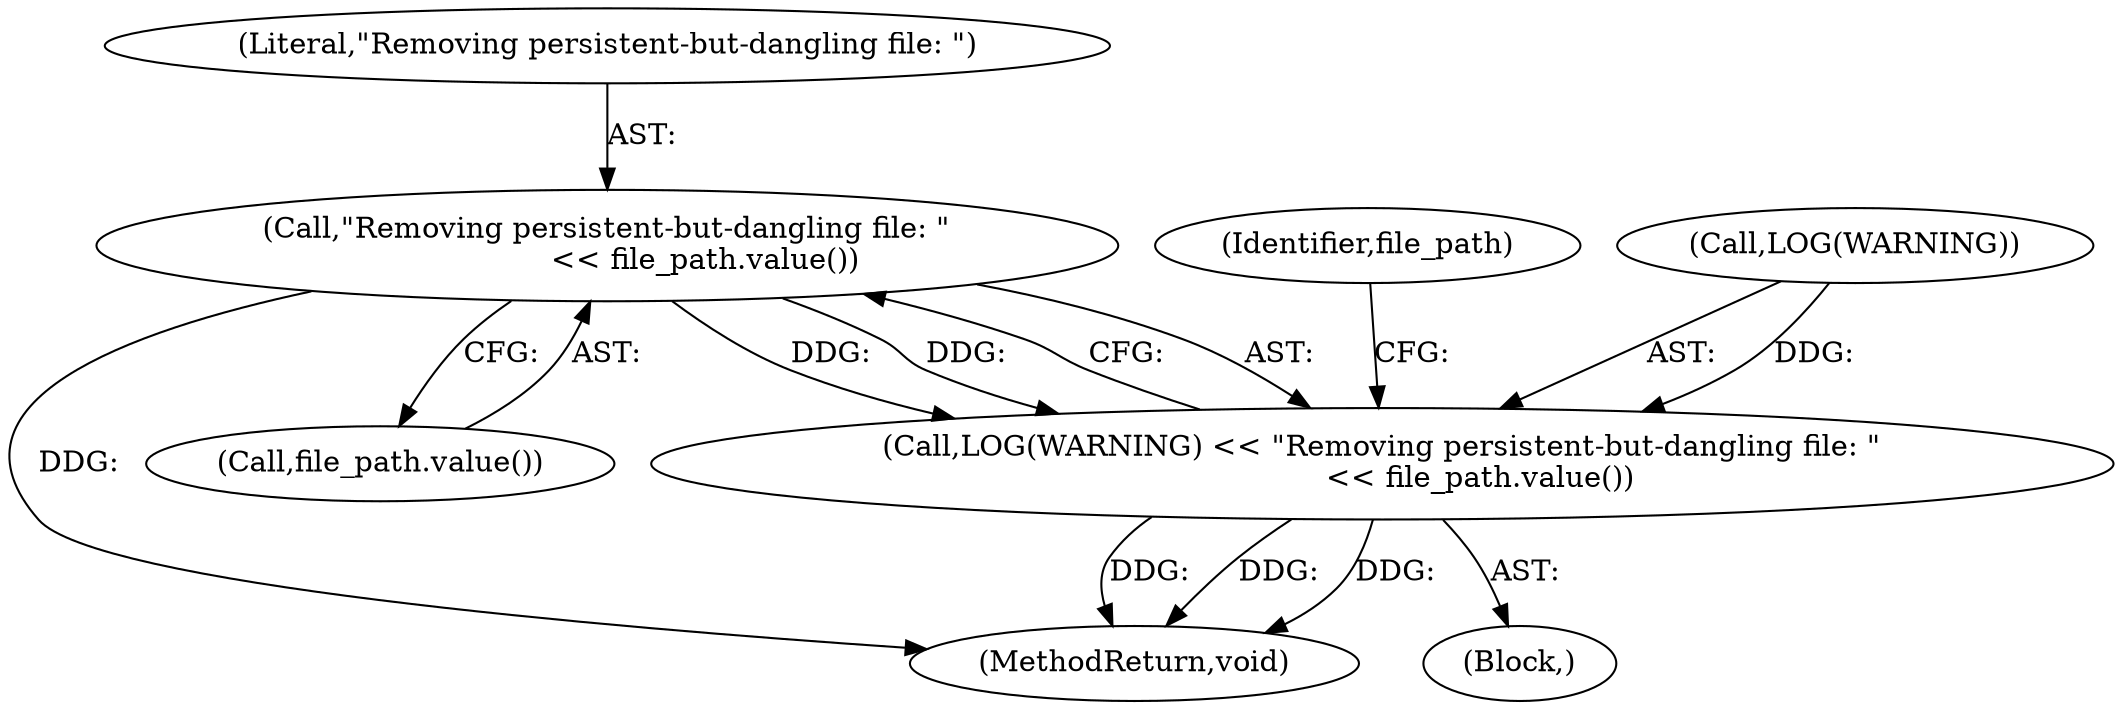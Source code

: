 digraph "1_Chrome_baef1ffd73db183ca50c854e1779ed7f6e5100a8_5@del" {
"1000173" [label="(Call,\"Removing persistent-but-dangling file: \"\n                     << file_path.value())"];
"1000170" [label="(Call,LOG(WARNING) << \"Removing persistent-but-dangling file: \"\n                     << file_path.value())"];
"1000170" [label="(Call,LOG(WARNING) << \"Removing persistent-but-dangling file: \"\n                     << file_path.value())"];
"1000174" [label="(Literal,\"Removing persistent-but-dangling file: \")"];
"1000181" [label="(MethodReturn,void)"];
"1000169" [label="(Block,)"];
"1000177" [label="(Identifier,file_path)"];
"1000171" [label="(Call,LOG(WARNING))"];
"1000173" [label="(Call,\"Removing persistent-but-dangling file: \"\n                     << file_path.value())"];
"1000175" [label="(Call,file_path.value())"];
"1000173" -> "1000170"  [label="AST: "];
"1000173" -> "1000175"  [label="CFG: "];
"1000174" -> "1000173"  [label="AST: "];
"1000175" -> "1000173"  [label="AST: "];
"1000170" -> "1000173"  [label="CFG: "];
"1000173" -> "1000181"  [label="DDG: "];
"1000173" -> "1000170"  [label="DDG: "];
"1000173" -> "1000170"  [label="DDG: "];
"1000170" -> "1000169"  [label="AST: "];
"1000171" -> "1000170"  [label="AST: "];
"1000177" -> "1000170"  [label="CFG: "];
"1000170" -> "1000181"  [label="DDG: "];
"1000170" -> "1000181"  [label="DDG: "];
"1000170" -> "1000181"  [label="DDG: "];
"1000171" -> "1000170"  [label="DDG: "];
}
